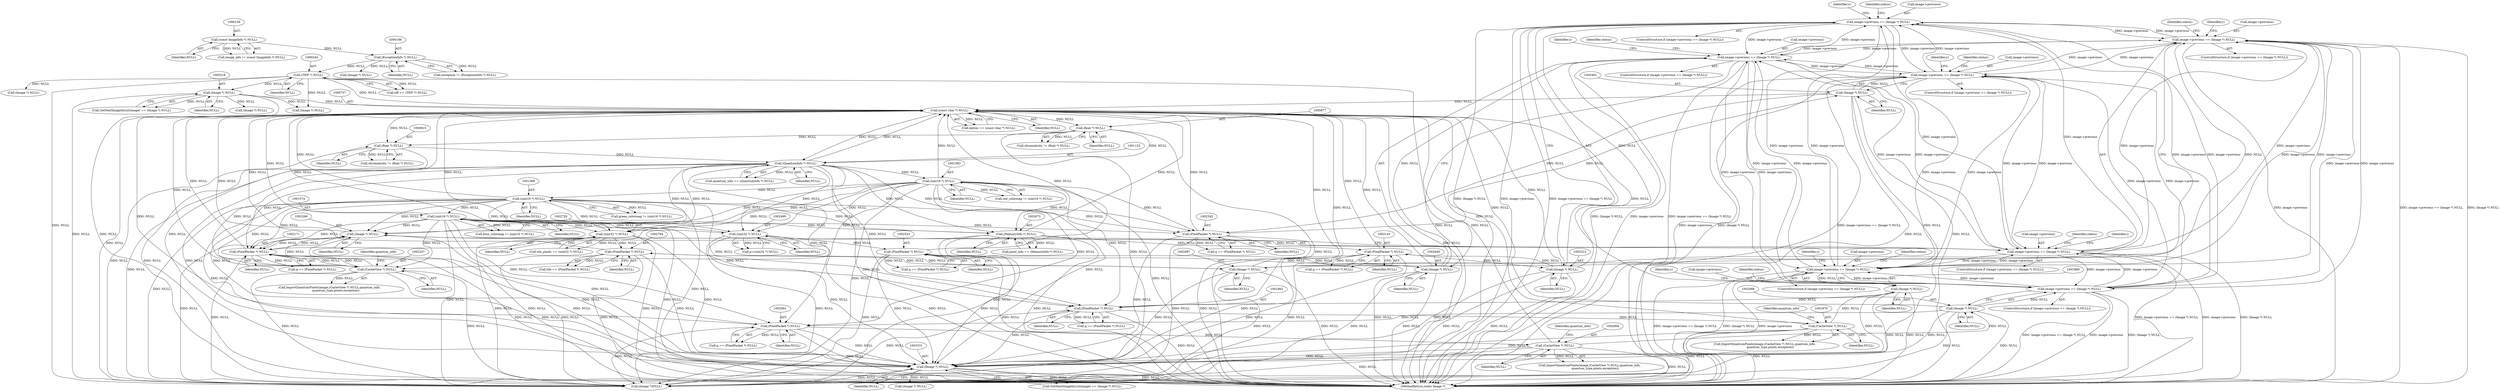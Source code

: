 digraph "0_ImageMagick_f8877abac8e568b2f339cca70c2c3c1b6eaec288@pointer" {
"1003217" [label="(Call,image->previous == (Image *) NULL)"];
"1002992" [label="(Call,image->previous == (Image *) NULL)"];
"1002635" [label="(Call,image->previous == (Image *) NULL)"];
"1002456" [label="(Call,image->previous == (Image *) NULL)"];
"1002083" [label="(Call,image->previous == (Image *) NULL)"];
"1003217" [label="(Call,image->previous == (Image *) NULL)"];
"1001884" [label="(Call,image->previous == (Image *) NULL)"];
"1002261" [label="(Call,image->previous == (Image *) NULL)"];
"1002265" [label="(Call,(Image *) NULL)"];
"1001121" [label="(Call,(QuantumInfo *) NULL)"];
"1000876" [label="(Call,(float *) NULL)"];
"1000736" [label="(Call,(const char *) NULL)"];
"1002341" [label="(Call,(PixelPacket *) NULL)"];
"1002460" [label="(Call,(Image *) NULL)"];
"1001362" [label="(Call,(uint16 *) NULL)"];
"1001373" [label="(Call,(uint16 *) NULL)"];
"1001368" [label="(Call,(uint16 *) NULL)"];
"1003221" [label="(Call,(Image *) NULL)"];
"1003142" [label="(Call,(PixelPacket *) NULL)"];
"1003072" [label="(Call,(MemoryInfo *) NULL)"];
"1001888" [label="(Call,(Image *) NULL)"];
"1001869" [label="(Call,(CacheView *) NULL)"];
"1001861" [label="(Call,(PixelPacket *) NULL)"];
"1002728" [label="(Call,(uint32 *) NULL)"];
"1002087" [label="(Call,(Image *) NULL)"];
"1002068" [label="(Call,(CacheView *) NULL)"];
"1002060" [label="(Call,(PixelPacket *) NULL)"];
"1000243" [label="(Call,(TIFF *) NULL)"];
"1000185" [label="(Call,(ExceptionInfo *) NULL)"];
"1000158" [label="(Call,(const ImageInfo *) NULL)"];
"1002639" [label="(Call,(Image *) NULL)"];
"1002522" [label="(Call,(PixelPacket *) NULL)"];
"1002489" [label="(Call,(uint32 *) NULL)"];
"1002793" [label="(Call,(PixelPacket *) NULL)"];
"1002996" [label="(Call,(Image *) NULL)"];
"1000317" [label="(Call,(Image *) NULL)"];
"1003330" [label="(Call,(Image *) NULL)"];
"1002170" [label="(Call,(PixelPacket *) NULL)"];
"1002246" [label="(Call,(CacheView *) NULL)"];
"1000914" [label="(Call,(float *) NULL)"];
"1003142" [label="(Call,(PixelPacket *) NULL)"];
"1003144" [label="(Identifier,NULL)"];
"1002998" [label="(Identifier,NULL)"];
"1001859" [label="(Call,q == (PixelPacket *) NULL)"];
"1002062" [label="(Identifier,NULL)"];
"1003330" [label="(Call,(Image *) NULL)"];
"1002504" [label="(Identifier,y)"];
"1002460" [label="(Call,(Image *) NULL)"];
"1003140" [label="(Call,q == (PixelPacket *) NULL)"];
"1002089" [label="(Identifier,NULL)"];
"1000243" [label="(Call,(TIFF *) NULL)"];
"1002265" [label="(Call,(Image *) NULL)"];
"1002262" [label="(Call,image->previous)"];
"1003216" [label="(ControlStructure,if (image->previous == (Image *) NULL))"];
"1002522" [label="(Call,(PixelPacket *) NULL)"];
"1002339" [label="(Call,q == (PixelPacket *) NULL)"];
"1001371" [label="(Call,blue_colormap != (uint16 *) NULL)"];
"1002244" [label="(Call,ImportQuantumPixels(image,(CacheView *) NULL,quantum_info,\n              quantum_type,pixels,exception))"];
"1002172" [label="(Identifier,NULL)"];
"1002639" [label="(Call,(Image *) NULL)"];
"1003124" [label="(Identifier,y)"];
"1002068" [label="(Call,(CacheView *) NULL)"];
"1002341" [label="(Call,(PixelPacket *) NULL)"];
"1000187" [label="(Identifier,NULL)"];
"1001883" [label="(ControlStructure,if (image->previous == (Image *) NULL))"];
"1003393" [label="(Call,(Image *)NULL)"];
"1001871" [label="(Identifier,NULL)"];
"1000158" [label="(Call,(const ImageInfo *) NULL)"];
"1000734" [label="(Call,option == (const char *) NULL)"];
"1002996" [label="(Call,(Image *) NULL)"];
"1000912" [label="(Call,chromaticity != (float *) NULL)"];
"1002087" [label="(Call,(Image *) NULL)"];
"1001368" [label="(Call,(uint16 *) NULL)"];
"1002026" [label="(Identifier,y)"];
"1003074" [label="(Identifier,NULL)"];
"1002066" [label="(Call,ImportQuantumPixels(image,(CacheView *) NULL,quantum_info,\n            quantum_type,pixels,exception))"];
"1001863" [label="(Identifier,NULL)"];
"1001867" [label="(Call,ImportQuantumPixels(image,(CacheView *) NULL,quantum_info,\n            quantum_type,pixels,exception))"];
"1003223" [label="(Identifier,NULL)"];
"1000314" [label="(Call,GetNextImageInList(image) == (Image *) NULL)"];
"1001364" [label="(Identifier,NULL)"];
"1000307" [label="(Call,(Image *) NULL)"];
"1002270" [label="(Identifier,status)"];
"1000736" [label="(Call,(const char *) NULL)"];
"1002083" [label="(Call,image->previous == (Image *) NULL)"];
"1002991" [label="(ControlStructure,if (image->previous == (Image *) NULL))"];
"1001362" [label="(Call,(uint16 *) NULL)"];
"1002168" [label="(Call,q == (PixelPacket *) NULL)"];
"1002520" [label="(Call,q == (PixelPacket *) NULL)"];
"1001366" [label="(Call,green_colormap != (uint16 *) NULL)"];
"1003399" [label="(MethodReturn,static Image *)"];
"1003217" [label="(Call,image->previous == (Image *) NULL)"];
"1002084" [label="(Call,image->previous)"];
"1000914" [label="(Call,(float *) NULL)"];
"1000319" [label="(Identifier,NULL)"];
"1003226" [label="(Identifier,status)"];
"1000874" [label="(Call,chromaticity != (float *) NULL)"];
"1002248" [label="(Identifier,NULL)"];
"1000878" [label="(Identifier,NULL)"];
"1002267" [label="(Identifier,NULL)"];
"1002634" [label="(ControlStructure,if (image->previous == (Image *) NULL))"];
"1001119" [label="(Call,quantum_info == (QuantumInfo *) NULL)"];
"1002793" [label="(Call,(PixelPacket *) NULL)"];
"1001885" [label="(Call,image->previous)"];
"1001370" [label="(Identifier,NULL)"];
"1001121" [label="(Call,(QuantumInfo *) NULL)"];
"1002071" [label="(Identifier,quantum_info)"];
"1002246" [label="(Call,(CacheView *) NULL)"];
"1000160" [label="(Identifier,NULL)"];
"1003221" [label="(Call,(Image *) NULL)"];
"1002261" [label="(Call,image->previous == (Image *) NULL)"];
"1002457" [label="(Call,image->previous)"];
"1002170" [label="(Call,(PixelPacket *) NULL)"];
"1002070" [label="(Identifier,NULL)"];
"1003001" [label="(Identifier,status)"];
"1002524" [label="(Identifier,NULL)"];
"1002304" [label="(Identifier,y)"];
"1002489" [label="(Call,(uint32 *) NULL)"];
"1003332" [label="(Identifier,NULL)"];
"1002465" [label="(Identifier,status)"];
"1002060" [label="(Call,(PixelPacket *) NULL)"];
"1003218" [label="(Call,image->previous)"];
"1000328" [label="(Call,(Image *) NULL)"];
"1002749" [label="(Identifier,y)"];
"1003072" [label="(Call,(MemoryInfo *) NULL)"];
"1000156" [label="(Call,image_info != (const ImageInfo *) NULL)"];
"1000916" [label="(Identifier,NULL)"];
"1002462" [label="(Identifier,NULL)"];
"1000876" [label="(Call,(float *) NULL)"];
"1002641" [label="(Identifier,NULL)"];
"1003070" [label="(Call,pixel_info == (MemoryInfo *) NULL)"];
"1002644" [label="(Identifier,status)"];
"1001893" [label="(Identifier,status)"];
"1001869" [label="(Call,(CacheView *) NULL)"];
"1000241" [label="(Call,tiff == (TIFF *) NULL)"];
"1002993" [label="(Call,image->previous)"];
"1002120" [label="(Identifier,i)"];
"1000183" [label="(Call,exception != (ExceptionInfo *) NULL)"];
"1001360" [label="(Call,red_colormap != (uint16 *) NULL)"];
"1000317" [label="(Call,(Image *) NULL)"];
"1001375" [label="(Identifier,NULL)"];
"1000185" [label="(Call,(ExceptionInfo *) NULL)"];
"1000252" [label="(Call,(Image *) NULL)"];
"1002636" [label="(Call,image->previous)"];
"1002058" [label="(Call,q == (PixelPacket *) NULL)"];
"1002791" [label="(Call,tile == (PixelPacket *) NULL)"];
"1002635" [label="(Call,image->previous == (Image *) NULL)"];
"1002260" [label="(ControlStructure,if (image->previous == (Image *) NULL))"];
"1001872" [label="(Identifier,quantum_info)"];
"1001890" [label="(Identifier,NULL)"];
"1002092" [label="(Identifier,status)"];
"1003327" [label="(Call,GetNextImageInList(image) == (Image *) NULL)"];
"1001861" [label="(Call,(PixelPacket *) NULL)"];
"1002730" [label="(Identifier,NULL)"];
"1002487" [label="(Call,p=(uint32 *) NULL)"];
"1002726" [label="(Call,tile_pixels == (uint32 *) NULL)"];
"1002249" [label="(Identifier,quantum_info)"];
"1001888" [label="(Call,(Image *) NULL)"];
"1002455" [label="(ControlStructure,if (image->previous == (Image *) NULL))"];
"1000738" [label="(Identifier,NULL)"];
"1002728" [label="(Call,(uint32 *) NULL)"];
"1002795" [label="(Identifier,NULL)"];
"1001373" [label="(Call,(uint16 *) NULL)"];
"1002343" [label="(Identifier,NULL)"];
"1002456" [label="(Call,image->previous == (Image *) NULL)"];
"1001827" [label="(Identifier,y)"];
"1001884" [label="(Call,image->previous == (Image *) NULL)"];
"1002992" [label="(Call,image->previous == (Image *) NULL)"];
"1003339" [label="(Call,(Image *) NULL)"];
"1002491" [label="(Identifier,NULL)"];
"1000245" [label="(Identifier,NULL)"];
"1001123" [label="(Identifier,NULL)"];
"1002082" [label="(ControlStructure,if (image->previous == (Image *) NULL))"];
"1000215" [label="(Call,(Image *) NULL)"];
"1003217" -> "1003216"  [label="AST: "];
"1003217" -> "1003221"  [label="CFG: "];
"1003218" -> "1003217"  [label="AST: "];
"1003221" -> "1003217"  [label="AST: "];
"1003226" -> "1003217"  [label="CFG: "];
"1003124" -> "1003217"  [label="CFG: "];
"1003217" -> "1003399"  [label="DDG: (Image *) NULL"];
"1003217" -> "1003399"  [label="DDG: image->previous"];
"1003217" -> "1003399"  [label="DDG: image->previous == (Image *) NULL"];
"1003217" -> "1001884"  [label="DDG: image->previous"];
"1003217" -> "1002083"  [label="DDG: image->previous"];
"1003217" -> "1002261"  [label="DDG: image->previous"];
"1003217" -> "1002456"  [label="DDG: image->previous"];
"1003217" -> "1002635"  [label="DDG: image->previous"];
"1003217" -> "1002992"  [label="DDG: image->previous"];
"1002992" -> "1003217"  [label="DDG: image->previous"];
"1002635" -> "1003217"  [label="DDG: image->previous"];
"1002456" -> "1003217"  [label="DDG: image->previous"];
"1002083" -> "1003217"  [label="DDG: image->previous"];
"1001884" -> "1003217"  [label="DDG: image->previous"];
"1002261" -> "1003217"  [label="DDG: image->previous"];
"1003221" -> "1003217"  [label="DDG: NULL"];
"1002992" -> "1002991"  [label="AST: "];
"1002992" -> "1002996"  [label="CFG: "];
"1002993" -> "1002992"  [label="AST: "];
"1002996" -> "1002992"  [label="AST: "];
"1003001" -> "1002992"  [label="CFG: "];
"1002749" -> "1002992"  [label="CFG: "];
"1002992" -> "1003399"  [label="DDG: image->previous"];
"1002992" -> "1003399"  [label="DDG: image->previous == (Image *) NULL"];
"1002992" -> "1003399"  [label="DDG: (Image *) NULL"];
"1002992" -> "1001884"  [label="DDG: image->previous"];
"1002992" -> "1002083"  [label="DDG: image->previous"];
"1002992" -> "1002261"  [label="DDG: image->previous"];
"1002992" -> "1002456"  [label="DDG: image->previous"];
"1002992" -> "1002635"  [label="DDG: image->previous"];
"1002635" -> "1002992"  [label="DDG: image->previous"];
"1002456" -> "1002992"  [label="DDG: image->previous"];
"1002083" -> "1002992"  [label="DDG: image->previous"];
"1001884" -> "1002992"  [label="DDG: image->previous"];
"1002261" -> "1002992"  [label="DDG: image->previous"];
"1002996" -> "1002992"  [label="DDG: NULL"];
"1002635" -> "1002634"  [label="AST: "];
"1002635" -> "1002639"  [label="CFG: "];
"1002636" -> "1002635"  [label="AST: "];
"1002639" -> "1002635"  [label="AST: "];
"1002644" -> "1002635"  [label="CFG: "];
"1002504" -> "1002635"  [label="CFG: "];
"1002635" -> "1003399"  [label="DDG: (Image *) NULL"];
"1002635" -> "1003399"  [label="DDG: image->previous"];
"1002635" -> "1003399"  [label="DDG: image->previous == (Image *) NULL"];
"1002635" -> "1001884"  [label="DDG: image->previous"];
"1002635" -> "1002083"  [label="DDG: image->previous"];
"1002635" -> "1002261"  [label="DDG: image->previous"];
"1002635" -> "1002456"  [label="DDG: image->previous"];
"1002456" -> "1002635"  [label="DDG: image->previous"];
"1002083" -> "1002635"  [label="DDG: image->previous"];
"1001884" -> "1002635"  [label="DDG: image->previous"];
"1002261" -> "1002635"  [label="DDG: image->previous"];
"1002639" -> "1002635"  [label="DDG: NULL"];
"1002456" -> "1002455"  [label="AST: "];
"1002456" -> "1002460"  [label="CFG: "];
"1002457" -> "1002456"  [label="AST: "];
"1002460" -> "1002456"  [label="AST: "];
"1002465" -> "1002456"  [label="CFG: "];
"1002304" -> "1002456"  [label="CFG: "];
"1002456" -> "1003399"  [label="DDG: image->previous"];
"1002456" -> "1003399"  [label="DDG: (Image *) NULL"];
"1002456" -> "1003399"  [label="DDG: image->previous == (Image *) NULL"];
"1002456" -> "1001884"  [label="DDG: image->previous"];
"1002456" -> "1002083"  [label="DDG: image->previous"];
"1002456" -> "1002261"  [label="DDG: image->previous"];
"1002083" -> "1002456"  [label="DDG: image->previous"];
"1001884" -> "1002456"  [label="DDG: image->previous"];
"1002261" -> "1002456"  [label="DDG: image->previous"];
"1002460" -> "1002456"  [label="DDG: NULL"];
"1002083" -> "1002082"  [label="AST: "];
"1002083" -> "1002087"  [label="CFG: "];
"1002084" -> "1002083"  [label="AST: "];
"1002087" -> "1002083"  [label="AST: "];
"1002092" -> "1002083"  [label="CFG: "];
"1002026" -> "1002083"  [label="CFG: "];
"1002083" -> "1003399"  [label="DDG: image->previous == (Image *) NULL"];
"1002083" -> "1003399"  [label="DDG: image->previous"];
"1002083" -> "1003399"  [label="DDG: (Image *) NULL"];
"1002083" -> "1001884"  [label="DDG: image->previous"];
"1001884" -> "1002083"  [label="DDG: image->previous"];
"1002261" -> "1002083"  [label="DDG: image->previous"];
"1002087" -> "1002083"  [label="DDG: NULL"];
"1002083" -> "1002261"  [label="DDG: image->previous"];
"1001884" -> "1001883"  [label="AST: "];
"1001884" -> "1001888"  [label="CFG: "];
"1001885" -> "1001884"  [label="AST: "];
"1001888" -> "1001884"  [label="AST: "];
"1001893" -> "1001884"  [label="CFG: "];
"1001827" -> "1001884"  [label="CFG: "];
"1001884" -> "1003399"  [label="DDG: image->previous == (Image *) NULL"];
"1001884" -> "1003399"  [label="DDG: (Image *) NULL"];
"1001884" -> "1003399"  [label="DDG: image->previous"];
"1002261" -> "1001884"  [label="DDG: image->previous"];
"1001888" -> "1001884"  [label="DDG: NULL"];
"1001884" -> "1002261"  [label="DDG: image->previous"];
"1002261" -> "1002260"  [label="AST: "];
"1002261" -> "1002265"  [label="CFG: "];
"1002262" -> "1002261"  [label="AST: "];
"1002265" -> "1002261"  [label="AST: "];
"1002270" -> "1002261"  [label="CFG: "];
"1002120" -> "1002261"  [label="CFG: "];
"1002261" -> "1003399"  [label="DDG: (Image *) NULL"];
"1002261" -> "1003399"  [label="DDG: image->previous == (Image *) NULL"];
"1002261" -> "1003399"  [label="DDG: image->previous"];
"1002265" -> "1002261"  [label="DDG: NULL"];
"1002265" -> "1002267"  [label="CFG: "];
"1002266" -> "1002265"  [label="AST: "];
"1002267" -> "1002265"  [label="AST: "];
"1002265" -> "1003399"  [label="DDG: NULL"];
"1002265" -> "1000736"  [label="DDG: NULL"];
"1002265" -> "1002170"  [label="DDG: NULL"];
"1001121" -> "1002265"  [label="DDG: NULL"];
"1001362" -> "1002265"  [label="DDG: NULL"];
"1001373" -> "1002265"  [label="DDG: NULL"];
"1001368" -> "1002265"  [label="DDG: NULL"];
"1002246" -> "1002265"  [label="DDG: NULL"];
"1002170" -> "1002265"  [label="DDG: NULL"];
"1002265" -> "1003330"  [label="DDG: NULL"];
"1002265" -> "1003393"  [label="DDG: NULL"];
"1001121" -> "1001119"  [label="AST: "];
"1001121" -> "1001123"  [label="CFG: "];
"1001122" -> "1001121"  [label="AST: "];
"1001123" -> "1001121"  [label="AST: "];
"1001119" -> "1001121"  [label="CFG: "];
"1001121" -> "1003399"  [label="DDG: NULL"];
"1001121" -> "1000736"  [label="DDG: NULL"];
"1001121" -> "1001119"  [label="DDG: NULL"];
"1000876" -> "1001121"  [label="DDG: NULL"];
"1000914" -> "1001121"  [label="DDG: NULL"];
"1000736" -> "1001121"  [label="DDG: NULL"];
"1001121" -> "1001362"  [label="DDG: NULL"];
"1001121" -> "1001861"  [label="DDG: NULL"];
"1001121" -> "1002060"  [label="DDG: NULL"];
"1001121" -> "1002170"  [label="DDG: NULL"];
"1001121" -> "1002246"  [label="DDG: NULL"];
"1001121" -> "1002341"  [label="DDG: NULL"];
"1001121" -> "1002489"  [label="DDG: NULL"];
"1001121" -> "1002728"  [label="DDG: NULL"];
"1001121" -> "1003072"  [label="DDG: NULL"];
"1001121" -> "1003330"  [label="DDG: NULL"];
"1001121" -> "1003393"  [label="DDG: NULL"];
"1000876" -> "1000874"  [label="AST: "];
"1000876" -> "1000878"  [label="CFG: "];
"1000877" -> "1000876"  [label="AST: "];
"1000878" -> "1000876"  [label="AST: "];
"1000874" -> "1000876"  [label="CFG: "];
"1000876" -> "1003399"  [label="DDG: NULL"];
"1000876" -> "1000874"  [label="DDG: NULL"];
"1000736" -> "1000876"  [label="DDG: NULL"];
"1000876" -> "1000914"  [label="DDG: NULL"];
"1000876" -> "1003393"  [label="DDG: NULL"];
"1000736" -> "1000734"  [label="AST: "];
"1000736" -> "1000738"  [label="CFG: "];
"1000737" -> "1000736"  [label="AST: "];
"1000738" -> "1000736"  [label="AST: "];
"1000734" -> "1000736"  [label="CFG: "];
"1000736" -> "1003399"  [label="DDG: NULL"];
"1000736" -> "1000734"  [label="DDG: NULL"];
"1002341" -> "1000736"  [label="DDG: NULL"];
"1002460" -> "1000736"  [label="DDG: NULL"];
"1003221" -> "1000736"  [label="DDG: NULL"];
"1001888" -> "1000736"  [label="DDG: NULL"];
"1002728" -> "1000736"  [label="DDG: NULL"];
"1003142" -> "1000736"  [label="DDG: NULL"];
"1001869" -> "1000736"  [label="DDG: NULL"];
"1002087" -> "1000736"  [label="DDG: NULL"];
"1001373" -> "1000736"  [label="DDG: NULL"];
"1001368" -> "1000736"  [label="DDG: NULL"];
"1000243" -> "1000736"  [label="DDG: NULL"];
"1002639" -> "1000736"  [label="DDG: NULL"];
"1002793" -> "1000736"  [label="DDG: NULL"];
"1002489" -> "1000736"  [label="DDG: NULL"];
"1001861" -> "1000736"  [label="DDG: NULL"];
"1002996" -> "1000736"  [label="DDG: NULL"];
"1002060" -> "1000736"  [label="DDG: NULL"];
"1000317" -> "1000736"  [label="DDG: NULL"];
"1002522" -> "1000736"  [label="DDG: NULL"];
"1001362" -> "1000736"  [label="DDG: NULL"];
"1003072" -> "1000736"  [label="DDG: NULL"];
"1003330" -> "1000736"  [label="DDG: NULL"];
"1002170" -> "1000736"  [label="DDG: NULL"];
"1002246" -> "1000736"  [label="DDG: NULL"];
"1002068" -> "1000736"  [label="DDG: NULL"];
"1000736" -> "1000914"  [label="DDG: NULL"];
"1000736" -> "1003393"  [label="DDG: NULL"];
"1002341" -> "1002339"  [label="AST: "];
"1002341" -> "1002343"  [label="CFG: "];
"1002342" -> "1002341"  [label="AST: "];
"1002343" -> "1002341"  [label="AST: "];
"1002339" -> "1002341"  [label="CFG: "];
"1002341" -> "1003399"  [label="DDG: NULL"];
"1002341" -> "1002339"  [label="DDG: NULL"];
"1002460" -> "1002341"  [label="DDG: NULL"];
"1001362" -> "1002341"  [label="DDG: NULL"];
"1001373" -> "1002341"  [label="DDG: NULL"];
"1001368" -> "1002341"  [label="DDG: NULL"];
"1002341" -> "1002460"  [label="DDG: NULL"];
"1002341" -> "1003330"  [label="DDG: NULL"];
"1002341" -> "1003393"  [label="DDG: NULL"];
"1002460" -> "1002462"  [label="CFG: "];
"1002461" -> "1002460"  [label="AST: "];
"1002462" -> "1002460"  [label="AST: "];
"1002460" -> "1003399"  [label="DDG: NULL"];
"1002460" -> "1003330"  [label="DDG: NULL"];
"1002460" -> "1003393"  [label="DDG: NULL"];
"1001362" -> "1001360"  [label="AST: "];
"1001362" -> "1001364"  [label="CFG: "];
"1001363" -> "1001362"  [label="AST: "];
"1001364" -> "1001362"  [label="AST: "];
"1001360" -> "1001362"  [label="CFG: "];
"1001362" -> "1003399"  [label="DDG: NULL"];
"1001362" -> "1001360"  [label="DDG: NULL"];
"1001362" -> "1001368"  [label="DDG: NULL"];
"1001362" -> "1001861"  [label="DDG: NULL"];
"1001362" -> "1002060"  [label="DDG: NULL"];
"1001362" -> "1002170"  [label="DDG: NULL"];
"1001362" -> "1002246"  [label="DDG: NULL"];
"1001362" -> "1002489"  [label="DDG: NULL"];
"1001362" -> "1002728"  [label="DDG: NULL"];
"1001362" -> "1003072"  [label="DDG: NULL"];
"1001362" -> "1003330"  [label="DDG: NULL"];
"1001362" -> "1003393"  [label="DDG: NULL"];
"1001373" -> "1001371"  [label="AST: "];
"1001373" -> "1001375"  [label="CFG: "];
"1001374" -> "1001373"  [label="AST: "];
"1001375" -> "1001373"  [label="AST: "];
"1001371" -> "1001373"  [label="CFG: "];
"1001373" -> "1003399"  [label="DDG: NULL"];
"1001373" -> "1001371"  [label="DDG: NULL"];
"1001368" -> "1001373"  [label="DDG: NULL"];
"1001373" -> "1001861"  [label="DDG: NULL"];
"1001373" -> "1002060"  [label="DDG: NULL"];
"1001373" -> "1002170"  [label="DDG: NULL"];
"1001373" -> "1002246"  [label="DDG: NULL"];
"1001373" -> "1002489"  [label="DDG: NULL"];
"1001373" -> "1002728"  [label="DDG: NULL"];
"1001373" -> "1003072"  [label="DDG: NULL"];
"1001373" -> "1003330"  [label="DDG: NULL"];
"1001373" -> "1003393"  [label="DDG: NULL"];
"1001368" -> "1001366"  [label="AST: "];
"1001368" -> "1001370"  [label="CFG: "];
"1001369" -> "1001368"  [label="AST: "];
"1001370" -> "1001368"  [label="AST: "];
"1001366" -> "1001368"  [label="CFG: "];
"1001368" -> "1003399"  [label="DDG: NULL"];
"1001368" -> "1001366"  [label="DDG: NULL"];
"1001368" -> "1001861"  [label="DDG: NULL"];
"1001368" -> "1002060"  [label="DDG: NULL"];
"1001368" -> "1002170"  [label="DDG: NULL"];
"1001368" -> "1002246"  [label="DDG: NULL"];
"1001368" -> "1002489"  [label="DDG: NULL"];
"1001368" -> "1002728"  [label="DDG: NULL"];
"1001368" -> "1003072"  [label="DDG: NULL"];
"1001368" -> "1003330"  [label="DDG: NULL"];
"1001368" -> "1003393"  [label="DDG: NULL"];
"1003221" -> "1003223"  [label="CFG: "];
"1003222" -> "1003221"  [label="AST: "];
"1003223" -> "1003221"  [label="AST: "];
"1003221" -> "1003399"  [label="DDG: NULL"];
"1003221" -> "1003142"  [label="DDG: NULL"];
"1003142" -> "1003221"  [label="DDG: NULL"];
"1003221" -> "1003330"  [label="DDG: NULL"];
"1003221" -> "1003393"  [label="DDG: NULL"];
"1003142" -> "1003140"  [label="AST: "];
"1003142" -> "1003144"  [label="CFG: "];
"1003143" -> "1003142"  [label="AST: "];
"1003144" -> "1003142"  [label="AST: "];
"1003140" -> "1003142"  [label="CFG: "];
"1003142" -> "1003399"  [label="DDG: NULL"];
"1003142" -> "1003140"  [label="DDG: NULL"];
"1003072" -> "1003142"  [label="DDG: NULL"];
"1003142" -> "1003330"  [label="DDG: NULL"];
"1003142" -> "1003393"  [label="DDG: NULL"];
"1003072" -> "1003070"  [label="AST: "];
"1003072" -> "1003074"  [label="CFG: "];
"1003073" -> "1003072"  [label="AST: "];
"1003074" -> "1003072"  [label="AST: "];
"1003070" -> "1003072"  [label="CFG: "];
"1003072" -> "1003399"  [label="DDG: NULL"];
"1003072" -> "1003070"  [label="DDG: NULL"];
"1003072" -> "1003330"  [label="DDG: NULL"];
"1003072" -> "1003393"  [label="DDG: NULL"];
"1001888" -> "1001890"  [label="CFG: "];
"1001889" -> "1001888"  [label="AST: "];
"1001890" -> "1001888"  [label="AST: "];
"1001888" -> "1003399"  [label="DDG: NULL"];
"1001888" -> "1001861"  [label="DDG: NULL"];
"1001869" -> "1001888"  [label="DDG: NULL"];
"1001888" -> "1003330"  [label="DDG: NULL"];
"1001888" -> "1003393"  [label="DDG: NULL"];
"1001869" -> "1001867"  [label="AST: "];
"1001869" -> "1001871"  [label="CFG: "];
"1001870" -> "1001869"  [label="AST: "];
"1001871" -> "1001869"  [label="AST: "];
"1001872" -> "1001869"  [label="CFG: "];
"1001869" -> "1003399"  [label="DDG: NULL"];
"1001869" -> "1001867"  [label="DDG: NULL"];
"1001861" -> "1001869"  [label="DDG: NULL"];
"1001869" -> "1003330"  [label="DDG: NULL"];
"1001869" -> "1003393"  [label="DDG: NULL"];
"1001861" -> "1001859"  [label="AST: "];
"1001861" -> "1001863"  [label="CFG: "];
"1001862" -> "1001861"  [label="AST: "];
"1001863" -> "1001861"  [label="AST: "];
"1001859" -> "1001861"  [label="CFG: "];
"1001861" -> "1003399"  [label="DDG: NULL"];
"1001861" -> "1001859"  [label="DDG: NULL"];
"1001861" -> "1003330"  [label="DDG: NULL"];
"1001861" -> "1003393"  [label="DDG: NULL"];
"1002728" -> "1002726"  [label="AST: "];
"1002728" -> "1002730"  [label="CFG: "];
"1002729" -> "1002728"  [label="AST: "];
"1002730" -> "1002728"  [label="AST: "];
"1002726" -> "1002728"  [label="CFG: "];
"1002728" -> "1003399"  [label="DDG: NULL"];
"1002728" -> "1002726"  [label="DDG: NULL"];
"1002728" -> "1002793"  [label="DDG: NULL"];
"1002728" -> "1003330"  [label="DDG: NULL"];
"1002728" -> "1003393"  [label="DDG: NULL"];
"1002087" -> "1002089"  [label="CFG: "];
"1002088" -> "1002087"  [label="AST: "];
"1002089" -> "1002087"  [label="AST: "];
"1002087" -> "1003399"  [label="DDG: NULL"];
"1002087" -> "1002060"  [label="DDG: NULL"];
"1002068" -> "1002087"  [label="DDG: NULL"];
"1002087" -> "1003330"  [label="DDG: NULL"];
"1002087" -> "1003393"  [label="DDG: NULL"];
"1002068" -> "1002066"  [label="AST: "];
"1002068" -> "1002070"  [label="CFG: "];
"1002069" -> "1002068"  [label="AST: "];
"1002070" -> "1002068"  [label="AST: "];
"1002071" -> "1002068"  [label="CFG: "];
"1002068" -> "1003399"  [label="DDG: NULL"];
"1002068" -> "1002066"  [label="DDG: NULL"];
"1002060" -> "1002068"  [label="DDG: NULL"];
"1002068" -> "1003330"  [label="DDG: NULL"];
"1002068" -> "1003393"  [label="DDG: NULL"];
"1002060" -> "1002058"  [label="AST: "];
"1002060" -> "1002062"  [label="CFG: "];
"1002061" -> "1002060"  [label="AST: "];
"1002062" -> "1002060"  [label="AST: "];
"1002058" -> "1002060"  [label="CFG: "];
"1002060" -> "1003399"  [label="DDG: NULL"];
"1002060" -> "1002058"  [label="DDG: NULL"];
"1002060" -> "1003330"  [label="DDG: NULL"];
"1002060" -> "1003393"  [label="DDG: NULL"];
"1000243" -> "1000241"  [label="AST: "];
"1000243" -> "1000245"  [label="CFG: "];
"1000244" -> "1000243"  [label="AST: "];
"1000245" -> "1000243"  [label="AST: "];
"1000241" -> "1000243"  [label="CFG: "];
"1000243" -> "1003399"  [label="DDG: NULL"];
"1000243" -> "1000241"  [label="DDG: NULL"];
"1000185" -> "1000243"  [label="DDG: NULL"];
"1000243" -> "1000252"  [label="DDG: NULL"];
"1000243" -> "1000307"  [label="DDG: NULL"];
"1000243" -> "1000317"  [label="DDG: NULL"];
"1000243" -> "1003393"  [label="DDG: NULL"];
"1000185" -> "1000183"  [label="AST: "];
"1000185" -> "1000187"  [label="CFG: "];
"1000186" -> "1000185"  [label="AST: "];
"1000187" -> "1000185"  [label="AST: "];
"1000183" -> "1000185"  [label="CFG: "];
"1000185" -> "1000183"  [label="DDG: NULL"];
"1000158" -> "1000185"  [label="DDG: NULL"];
"1000185" -> "1000215"  [label="DDG: NULL"];
"1000158" -> "1000156"  [label="AST: "];
"1000158" -> "1000160"  [label="CFG: "];
"1000159" -> "1000158"  [label="AST: "];
"1000160" -> "1000158"  [label="AST: "];
"1000156" -> "1000158"  [label="CFG: "];
"1000158" -> "1000156"  [label="DDG: NULL"];
"1002639" -> "1002641"  [label="CFG: "];
"1002640" -> "1002639"  [label="AST: "];
"1002641" -> "1002639"  [label="AST: "];
"1002639" -> "1003399"  [label="DDG: NULL"];
"1002639" -> "1002522"  [label="DDG: NULL"];
"1002522" -> "1002639"  [label="DDG: NULL"];
"1002639" -> "1003330"  [label="DDG: NULL"];
"1002639" -> "1003393"  [label="DDG: NULL"];
"1002522" -> "1002520"  [label="AST: "];
"1002522" -> "1002524"  [label="CFG: "];
"1002523" -> "1002522"  [label="AST: "];
"1002524" -> "1002522"  [label="AST: "];
"1002520" -> "1002522"  [label="CFG: "];
"1002522" -> "1003399"  [label="DDG: NULL"];
"1002522" -> "1002520"  [label="DDG: NULL"];
"1002489" -> "1002522"  [label="DDG: NULL"];
"1002522" -> "1003330"  [label="DDG: NULL"];
"1002522" -> "1003393"  [label="DDG: NULL"];
"1002489" -> "1002487"  [label="AST: "];
"1002489" -> "1002491"  [label="CFG: "];
"1002490" -> "1002489"  [label="AST: "];
"1002491" -> "1002489"  [label="AST: "];
"1002487" -> "1002489"  [label="CFG: "];
"1002489" -> "1003399"  [label="DDG: NULL"];
"1002489" -> "1002487"  [label="DDG: NULL"];
"1002489" -> "1003330"  [label="DDG: NULL"];
"1002489" -> "1003393"  [label="DDG: NULL"];
"1002793" -> "1002791"  [label="AST: "];
"1002793" -> "1002795"  [label="CFG: "];
"1002794" -> "1002793"  [label="AST: "];
"1002795" -> "1002793"  [label="AST: "];
"1002791" -> "1002793"  [label="CFG: "];
"1002793" -> "1003399"  [label="DDG: NULL"];
"1002793" -> "1002791"  [label="DDG: NULL"];
"1002996" -> "1002793"  [label="DDG: NULL"];
"1002793" -> "1002996"  [label="DDG: NULL"];
"1002793" -> "1003330"  [label="DDG: NULL"];
"1002793" -> "1003393"  [label="DDG: NULL"];
"1002996" -> "1002998"  [label="CFG: "];
"1002997" -> "1002996"  [label="AST: "];
"1002998" -> "1002996"  [label="AST: "];
"1002996" -> "1003399"  [label="DDG: NULL"];
"1002996" -> "1003330"  [label="DDG: NULL"];
"1002996" -> "1003393"  [label="DDG: NULL"];
"1000317" -> "1000314"  [label="AST: "];
"1000317" -> "1000319"  [label="CFG: "];
"1000318" -> "1000317"  [label="AST: "];
"1000319" -> "1000317"  [label="AST: "];
"1000314" -> "1000317"  [label="CFG: "];
"1000317" -> "1003399"  [label="DDG: NULL"];
"1000317" -> "1000307"  [label="DDG: NULL"];
"1000317" -> "1000314"  [label="DDG: NULL"];
"1000317" -> "1000328"  [label="DDG: NULL"];
"1000317" -> "1003393"  [label="DDG: NULL"];
"1003330" -> "1003327"  [label="AST: "];
"1003330" -> "1003332"  [label="CFG: "];
"1003331" -> "1003330"  [label="AST: "];
"1003332" -> "1003330"  [label="AST: "];
"1003327" -> "1003330"  [label="CFG: "];
"1003330" -> "1003399"  [label="DDG: NULL"];
"1003330" -> "1003327"  [label="DDG: NULL"];
"1002170" -> "1003330"  [label="DDG: NULL"];
"1002246" -> "1003330"  [label="DDG: NULL"];
"1003330" -> "1003339"  [label="DDG: NULL"];
"1003330" -> "1003393"  [label="DDG: NULL"];
"1002170" -> "1002168"  [label="AST: "];
"1002170" -> "1002172"  [label="CFG: "];
"1002171" -> "1002170"  [label="AST: "];
"1002172" -> "1002170"  [label="AST: "];
"1002168" -> "1002170"  [label="CFG: "];
"1002170" -> "1003399"  [label="DDG: NULL"];
"1002170" -> "1002168"  [label="DDG: NULL"];
"1002246" -> "1002170"  [label="DDG: NULL"];
"1002170" -> "1002246"  [label="DDG: NULL"];
"1002170" -> "1003393"  [label="DDG: NULL"];
"1002246" -> "1002244"  [label="AST: "];
"1002246" -> "1002248"  [label="CFG: "];
"1002247" -> "1002246"  [label="AST: "];
"1002248" -> "1002246"  [label="AST: "];
"1002249" -> "1002246"  [label="CFG: "];
"1002246" -> "1003399"  [label="DDG: NULL"];
"1002246" -> "1002244"  [label="DDG: NULL"];
"1002246" -> "1003393"  [label="DDG: NULL"];
"1000914" -> "1000912"  [label="AST: "];
"1000914" -> "1000916"  [label="CFG: "];
"1000915" -> "1000914"  [label="AST: "];
"1000916" -> "1000914"  [label="AST: "];
"1000912" -> "1000914"  [label="CFG: "];
"1000914" -> "1003399"  [label="DDG: NULL"];
"1000914" -> "1000912"  [label="DDG: NULL"];
"1000914" -> "1003393"  [label="DDG: NULL"];
}
